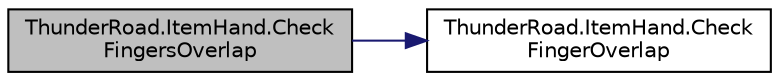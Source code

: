 digraph "ThunderRoad.ItemHand.CheckFingersOverlap"
{
 // LATEX_PDF_SIZE
  edge [fontname="Helvetica",fontsize="10",labelfontname="Helvetica",labelfontsize="10"];
  node [fontname="Helvetica",fontsize="10",shape=record];
  rankdir="LR";
  Node1 [label="ThunderRoad.ItemHand.Check\lFingersOverlap",height=0.2,width=0.4,color="black", fillcolor="grey75", style="filled", fontcolor="black",tooltip="Checks the fingers overlap."];
  Node1 -> Node2 [color="midnightblue",fontsize="10",style="solid",fontname="Helvetica"];
  Node2 [label="ThunderRoad.ItemHand.Check\lFingerOverlap",height=0.2,width=0.4,color="black", fillcolor="white", style="filled",URL="$class_thunder_road_1_1_item_hand.html#a04dcbd4cfd2e4b6262c45e82ac46eeb3",tooltip="Checks the finger overlap."];
}
